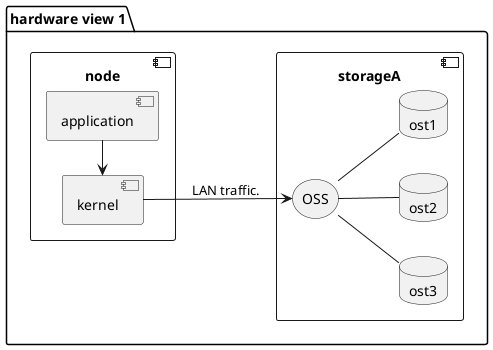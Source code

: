 @startuml
package "hardware view 1" {
  left to right direction
    component storageA {
        database ost3
        database ost2  
        database ost1 
        storage OSS
        OSS -- ost3
        OSS -- ost2
        OSS -- ost1
    }
    
    component node {
        component application 
        component kernel
        kernel <- application
    }
    
    kernel --> OSS: LAN traffic.
    
}
@enduml